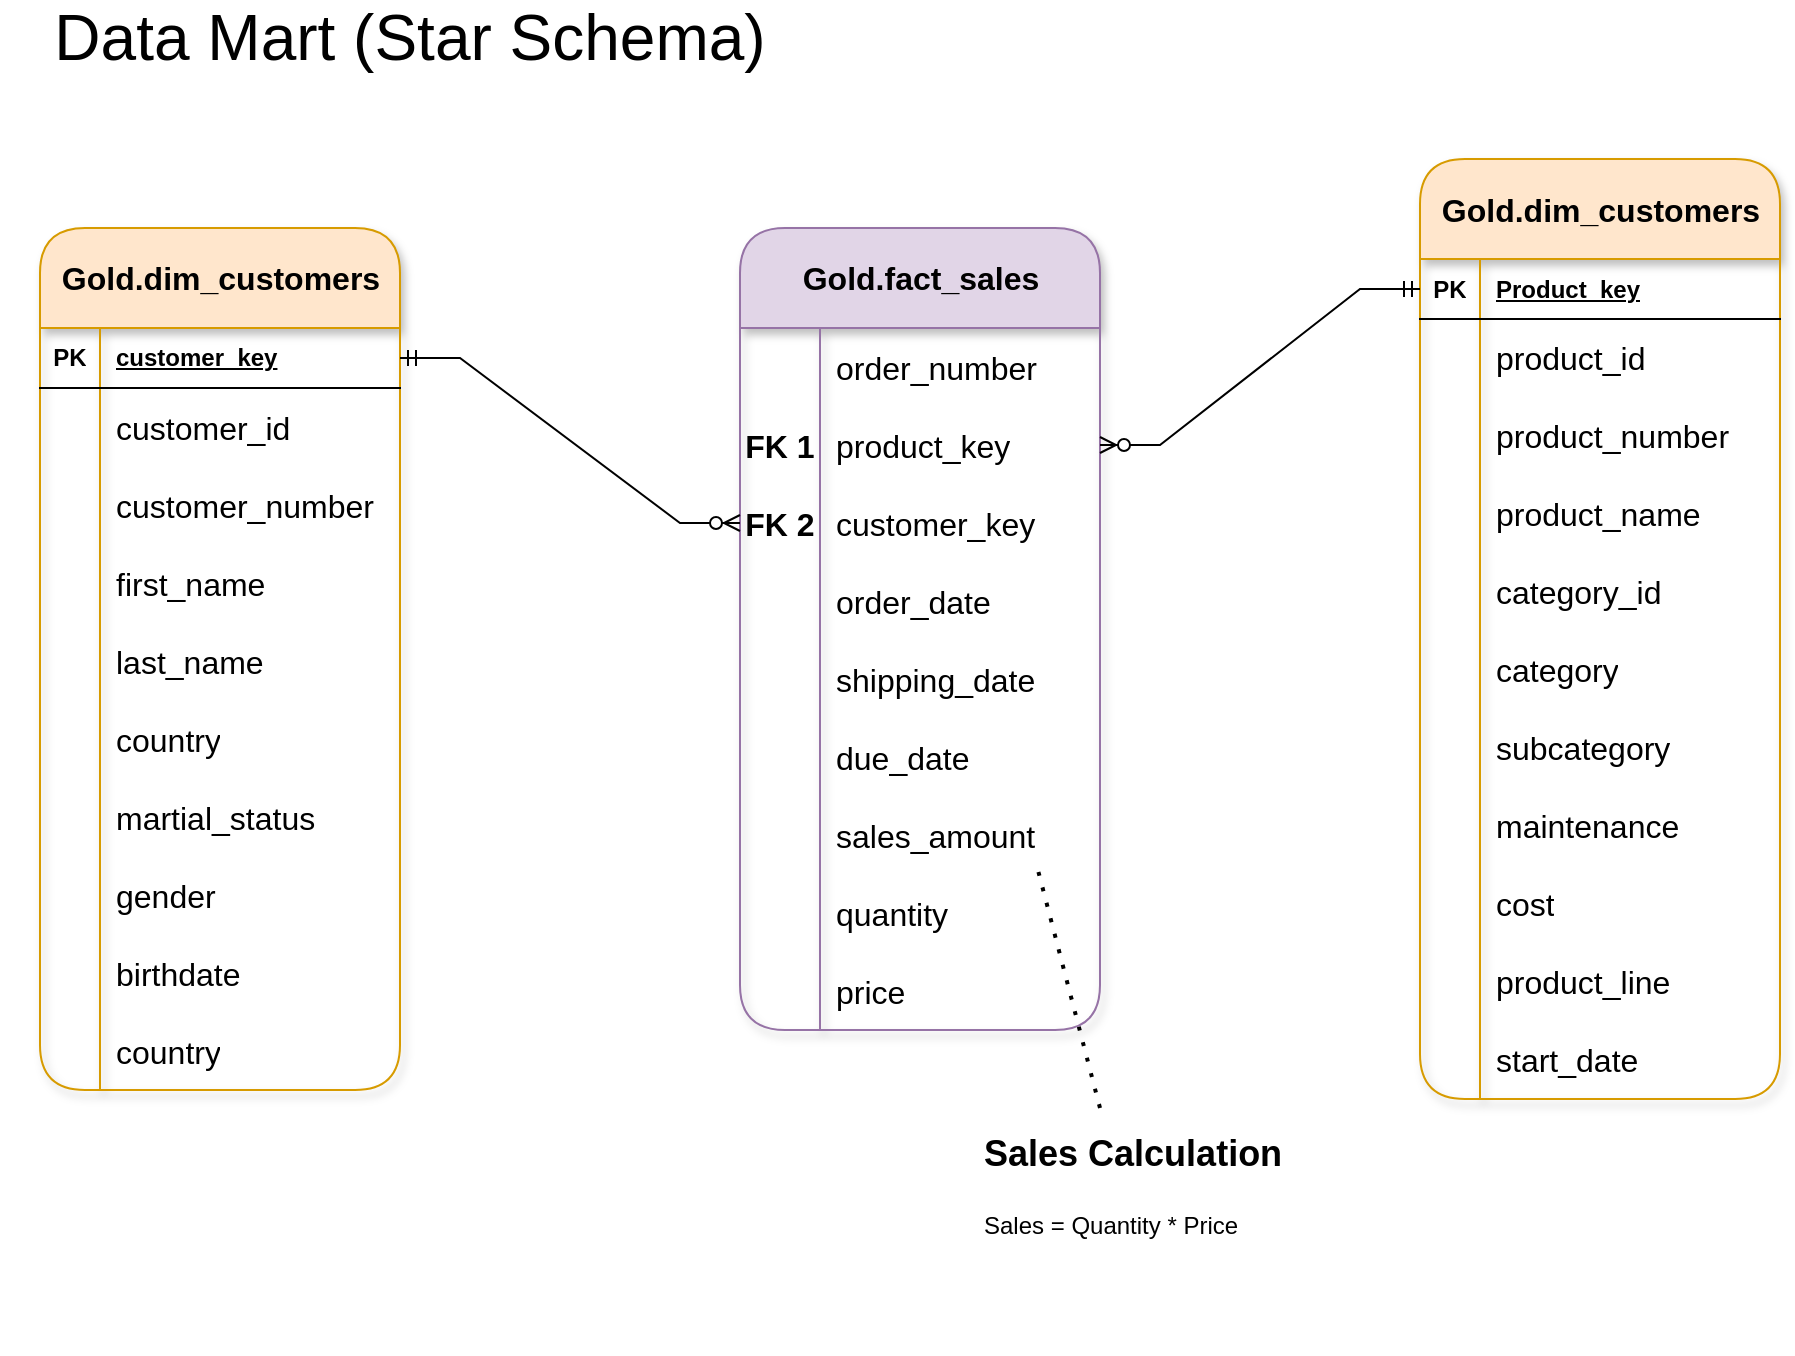 <mxfile version="28.1.2">
  <diagram name="Page-1" id="YXV4aEUCmPY6eNr5sE7U">
    <mxGraphModel dx="1028" dy="619" grid="1" gridSize="10" guides="1" tooltips="1" connect="1" arrows="1" fold="1" page="1" pageScale="1" pageWidth="850" pageHeight="1100" math="0" shadow="0">
      <root>
        <mxCell id="0" />
        <mxCell id="1" parent="0" />
        <mxCell id="ab5V4IkT9ql93j_BjIXM-1" value="Data Mart (Star Schema)" style="text;html=1;align=center;verticalAlign=middle;whiteSpace=wrap;rounded=0;fontSize=32;" vertex="1" parent="1">
          <mxGeometry x="10" y="10" width="410" height="30" as="geometry" />
        </mxCell>
        <mxCell id="ab5V4IkT9ql93j_BjIXM-2" value="Gold.dim_customers" style="shape=table;startSize=50;container=1;collapsible=1;childLayout=tableLayout;fixedRows=1;rowLines=0;fontStyle=1;align=center;resizeLast=1;html=1;rounded=1;shadow=1;fillColor=#ffe6cc;strokeColor=#d79b00;fontSize=16;" vertex="1" parent="1">
          <mxGeometry x="30" y="120" width="180" height="431" as="geometry" />
        </mxCell>
        <mxCell id="ab5V4IkT9ql93j_BjIXM-3" value="" style="shape=tableRow;horizontal=0;startSize=0;swimlaneHead=0;swimlaneBody=0;fillColor=none;collapsible=0;dropTarget=0;points=[[0,0.5],[1,0.5]];portConstraint=eastwest;top=0;left=0;right=0;bottom=1;" vertex="1" parent="ab5V4IkT9ql93j_BjIXM-2">
          <mxGeometry y="50" width="180" height="30" as="geometry" />
        </mxCell>
        <mxCell id="ab5V4IkT9ql93j_BjIXM-4" value="PK" style="shape=partialRectangle;connectable=0;fillColor=none;top=0;left=0;bottom=0;right=0;fontStyle=1;overflow=hidden;whiteSpace=wrap;html=1;" vertex="1" parent="ab5V4IkT9ql93j_BjIXM-3">
          <mxGeometry width="30" height="30" as="geometry">
            <mxRectangle width="30" height="30" as="alternateBounds" />
          </mxGeometry>
        </mxCell>
        <mxCell id="ab5V4IkT9ql93j_BjIXM-5" value="customer_key" style="shape=partialRectangle;connectable=0;fillColor=none;top=0;left=0;bottom=0;right=0;align=left;spacingLeft=6;fontStyle=5;overflow=hidden;whiteSpace=wrap;html=1;" vertex="1" parent="ab5V4IkT9ql93j_BjIXM-3">
          <mxGeometry x="30" width="150" height="30" as="geometry">
            <mxRectangle width="150" height="30" as="alternateBounds" />
          </mxGeometry>
        </mxCell>
        <mxCell id="ab5V4IkT9ql93j_BjIXM-6" value="" style="shape=tableRow;horizontal=0;startSize=0;swimlaneHead=0;swimlaneBody=0;fillColor=none;collapsible=0;dropTarget=0;points=[[0,0.5],[1,0.5]];portConstraint=eastwest;top=0;left=0;right=0;bottom=0;fontSize=16;" vertex="1" parent="ab5V4IkT9ql93j_BjIXM-2">
          <mxGeometry y="80" width="180" height="39" as="geometry" />
        </mxCell>
        <mxCell id="ab5V4IkT9ql93j_BjIXM-7" value="" style="shape=partialRectangle;connectable=0;fillColor=none;top=0;left=0;bottom=0;right=0;editable=1;overflow=hidden;whiteSpace=wrap;html=1;fontSize=16;" vertex="1" parent="ab5V4IkT9ql93j_BjIXM-6">
          <mxGeometry width="30" height="39" as="geometry">
            <mxRectangle width="30" height="39" as="alternateBounds" />
          </mxGeometry>
        </mxCell>
        <mxCell id="ab5V4IkT9ql93j_BjIXM-8" value="customer_id" style="shape=partialRectangle;connectable=0;fillColor=none;top=0;left=0;bottom=0;right=0;align=left;spacingLeft=6;overflow=hidden;whiteSpace=wrap;html=1;fontSize=16;" vertex="1" parent="ab5V4IkT9ql93j_BjIXM-6">
          <mxGeometry x="30" width="150" height="39" as="geometry">
            <mxRectangle width="150" height="39" as="alternateBounds" />
          </mxGeometry>
        </mxCell>
        <mxCell id="ab5V4IkT9ql93j_BjIXM-9" value="" style="shape=tableRow;horizontal=0;startSize=0;swimlaneHead=0;swimlaneBody=0;fillColor=none;collapsible=0;dropTarget=0;points=[[0,0.5],[1,0.5]];portConstraint=eastwest;top=0;left=0;right=0;bottom=0;fontSize=16;" vertex="1" parent="ab5V4IkT9ql93j_BjIXM-2">
          <mxGeometry y="119" width="180" height="39" as="geometry" />
        </mxCell>
        <mxCell id="ab5V4IkT9ql93j_BjIXM-10" value="" style="shape=partialRectangle;connectable=0;fillColor=none;top=0;left=0;bottom=0;right=0;editable=1;overflow=hidden;whiteSpace=wrap;html=1;fontSize=16;" vertex="1" parent="ab5V4IkT9ql93j_BjIXM-9">
          <mxGeometry width="30" height="39" as="geometry">
            <mxRectangle width="30" height="39" as="alternateBounds" />
          </mxGeometry>
        </mxCell>
        <mxCell id="ab5V4IkT9ql93j_BjIXM-11" value="customer_number" style="shape=partialRectangle;connectable=0;fillColor=none;top=0;left=0;bottom=0;right=0;align=left;spacingLeft=6;overflow=hidden;whiteSpace=wrap;html=1;fontSize=16;" vertex="1" parent="ab5V4IkT9ql93j_BjIXM-9">
          <mxGeometry x="30" width="150" height="39" as="geometry">
            <mxRectangle width="150" height="39" as="alternateBounds" />
          </mxGeometry>
        </mxCell>
        <mxCell id="ab5V4IkT9ql93j_BjIXM-12" value="" style="shape=tableRow;horizontal=0;startSize=0;swimlaneHead=0;swimlaneBody=0;fillColor=none;collapsible=0;dropTarget=0;points=[[0,0.5],[1,0.5]];portConstraint=eastwest;top=0;left=0;right=0;bottom=0;fontSize=16;" vertex="1" parent="ab5V4IkT9ql93j_BjIXM-2">
          <mxGeometry y="158" width="180" height="39" as="geometry" />
        </mxCell>
        <mxCell id="ab5V4IkT9ql93j_BjIXM-13" value="" style="shape=partialRectangle;connectable=0;fillColor=none;top=0;left=0;bottom=0;right=0;editable=1;overflow=hidden;whiteSpace=wrap;html=1;fontSize=16;" vertex="1" parent="ab5V4IkT9ql93j_BjIXM-12">
          <mxGeometry width="30" height="39" as="geometry">
            <mxRectangle width="30" height="39" as="alternateBounds" />
          </mxGeometry>
        </mxCell>
        <mxCell id="ab5V4IkT9ql93j_BjIXM-14" value="first_name" style="shape=partialRectangle;connectable=0;fillColor=none;top=0;left=0;bottom=0;right=0;align=left;spacingLeft=6;overflow=hidden;whiteSpace=wrap;html=1;fontSize=16;" vertex="1" parent="ab5V4IkT9ql93j_BjIXM-12">
          <mxGeometry x="30" width="150" height="39" as="geometry">
            <mxRectangle width="150" height="39" as="alternateBounds" />
          </mxGeometry>
        </mxCell>
        <mxCell id="ab5V4IkT9ql93j_BjIXM-67" value="" style="shape=tableRow;horizontal=0;startSize=0;swimlaneHead=0;swimlaneBody=0;fillColor=none;collapsible=0;dropTarget=0;points=[[0,0.5],[1,0.5]];portConstraint=eastwest;top=0;left=0;right=0;bottom=0;fontSize=16;" vertex="1" parent="ab5V4IkT9ql93j_BjIXM-2">
          <mxGeometry y="197" width="180" height="39" as="geometry" />
        </mxCell>
        <mxCell id="ab5V4IkT9ql93j_BjIXM-68" value="" style="shape=partialRectangle;connectable=0;fillColor=none;top=0;left=0;bottom=0;right=0;editable=1;overflow=hidden;whiteSpace=wrap;html=1;fontSize=16;" vertex="1" parent="ab5V4IkT9ql93j_BjIXM-67">
          <mxGeometry width="30" height="39" as="geometry">
            <mxRectangle width="30" height="39" as="alternateBounds" />
          </mxGeometry>
        </mxCell>
        <mxCell id="ab5V4IkT9ql93j_BjIXM-69" value="last_name" style="shape=partialRectangle;connectable=0;fillColor=none;top=0;left=0;bottom=0;right=0;align=left;spacingLeft=6;overflow=hidden;whiteSpace=wrap;html=1;fontSize=16;" vertex="1" parent="ab5V4IkT9ql93j_BjIXM-67">
          <mxGeometry x="30" width="150" height="39" as="geometry">
            <mxRectangle width="150" height="39" as="alternateBounds" />
          </mxGeometry>
        </mxCell>
        <mxCell id="ab5V4IkT9ql93j_BjIXM-70" value="" style="shape=tableRow;horizontal=0;startSize=0;swimlaneHead=0;swimlaneBody=0;fillColor=none;collapsible=0;dropTarget=0;points=[[0,0.5],[1,0.5]];portConstraint=eastwest;top=0;left=0;right=0;bottom=0;fontSize=16;" vertex="1" parent="ab5V4IkT9ql93j_BjIXM-2">
          <mxGeometry y="236" width="180" height="39" as="geometry" />
        </mxCell>
        <mxCell id="ab5V4IkT9ql93j_BjIXM-71" value="" style="shape=partialRectangle;connectable=0;fillColor=none;top=0;left=0;bottom=0;right=0;editable=1;overflow=hidden;whiteSpace=wrap;html=1;fontSize=16;" vertex="1" parent="ab5V4IkT9ql93j_BjIXM-70">
          <mxGeometry width="30" height="39" as="geometry">
            <mxRectangle width="30" height="39" as="alternateBounds" />
          </mxGeometry>
        </mxCell>
        <mxCell id="ab5V4IkT9ql93j_BjIXM-72" value="country" style="shape=partialRectangle;connectable=0;fillColor=none;top=0;left=0;bottom=0;right=0;align=left;spacingLeft=6;overflow=hidden;whiteSpace=wrap;html=1;fontSize=16;" vertex="1" parent="ab5V4IkT9ql93j_BjIXM-70">
          <mxGeometry x="30" width="150" height="39" as="geometry">
            <mxRectangle width="150" height="39" as="alternateBounds" />
          </mxGeometry>
        </mxCell>
        <mxCell id="ab5V4IkT9ql93j_BjIXM-73" value="" style="shape=tableRow;horizontal=0;startSize=0;swimlaneHead=0;swimlaneBody=0;fillColor=none;collapsible=0;dropTarget=0;points=[[0,0.5],[1,0.5]];portConstraint=eastwest;top=0;left=0;right=0;bottom=0;fontSize=16;" vertex="1" parent="ab5V4IkT9ql93j_BjIXM-2">
          <mxGeometry y="275" width="180" height="39" as="geometry" />
        </mxCell>
        <mxCell id="ab5V4IkT9ql93j_BjIXM-74" value="" style="shape=partialRectangle;connectable=0;fillColor=none;top=0;left=0;bottom=0;right=0;editable=1;overflow=hidden;whiteSpace=wrap;html=1;fontSize=16;" vertex="1" parent="ab5V4IkT9ql93j_BjIXM-73">
          <mxGeometry width="30" height="39" as="geometry">
            <mxRectangle width="30" height="39" as="alternateBounds" />
          </mxGeometry>
        </mxCell>
        <mxCell id="ab5V4IkT9ql93j_BjIXM-75" value="martial_status" style="shape=partialRectangle;connectable=0;fillColor=none;top=0;left=0;bottom=0;right=0;align=left;spacingLeft=6;overflow=hidden;whiteSpace=wrap;html=1;fontSize=16;" vertex="1" parent="ab5V4IkT9ql93j_BjIXM-73">
          <mxGeometry x="30" width="150" height="39" as="geometry">
            <mxRectangle width="150" height="39" as="alternateBounds" />
          </mxGeometry>
        </mxCell>
        <mxCell id="ab5V4IkT9ql93j_BjIXM-76" value="" style="shape=tableRow;horizontal=0;startSize=0;swimlaneHead=0;swimlaneBody=0;fillColor=none;collapsible=0;dropTarget=0;points=[[0,0.5],[1,0.5]];portConstraint=eastwest;top=0;left=0;right=0;bottom=0;fontSize=16;" vertex="1" parent="ab5V4IkT9ql93j_BjIXM-2">
          <mxGeometry y="314" width="180" height="39" as="geometry" />
        </mxCell>
        <mxCell id="ab5V4IkT9ql93j_BjIXM-77" value="" style="shape=partialRectangle;connectable=0;fillColor=none;top=0;left=0;bottom=0;right=0;editable=1;overflow=hidden;whiteSpace=wrap;html=1;fontSize=16;" vertex="1" parent="ab5V4IkT9ql93j_BjIXM-76">
          <mxGeometry width="30" height="39" as="geometry">
            <mxRectangle width="30" height="39" as="alternateBounds" />
          </mxGeometry>
        </mxCell>
        <mxCell id="ab5V4IkT9ql93j_BjIXM-78" value="gender" style="shape=partialRectangle;connectable=0;fillColor=none;top=0;left=0;bottom=0;right=0;align=left;spacingLeft=6;overflow=hidden;whiteSpace=wrap;html=1;fontSize=16;" vertex="1" parent="ab5V4IkT9ql93j_BjIXM-76">
          <mxGeometry x="30" width="150" height="39" as="geometry">
            <mxRectangle width="150" height="39" as="alternateBounds" />
          </mxGeometry>
        </mxCell>
        <mxCell id="ab5V4IkT9ql93j_BjIXM-79" value="" style="shape=tableRow;horizontal=0;startSize=0;swimlaneHead=0;swimlaneBody=0;fillColor=none;collapsible=0;dropTarget=0;points=[[0,0.5],[1,0.5]];portConstraint=eastwest;top=0;left=0;right=0;bottom=0;fontSize=16;" vertex="1" parent="ab5V4IkT9ql93j_BjIXM-2">
          <mxGeometry y="353" width="180" height="39" as="geometry" />
        </mxCell>
        <mxCell id="ab5V4IkT9ql93j_BjIXM-80" value="" style="shape=partialRectangle;connectable=0;fillColor=none;top=0;left=0;bottom=0;right=0;editable=1;overflow=hidden;whiteSpace=wrap;html=1;fontSize=16;" vertex="1" parent="ab5V4IkT9ql93j_BjIXM-79">
          <mxGeometry width="30" height="39" as="geometry">
            <mxRectangle width="30" height="39" as="alternateBounds" />
          </mxGeometry>
        </mxCell>
        <mxCell id="ab5V4IkT9ql93j_BjIXM-81" value="birthdate" style="shape=partialRectangle;connectable=0;fillColor=none;top=0;left=0;bottom=0;right=0;align=left;spacingLeft=6;overflow=hidden;whiteSpace=wrap;html=1;fontSize=16;" vertex="1" parent="ab5V4IkT9ql93j_BjIXM-79">
          <mxGeometry x="30" width="150" height="39" as="geometry">
            <mxRectangle width="150" height="39" as="alternateBounds" />
          </mxGeometry>
        </mxCell>
        <mxCell id="ab5V4IkT9ql93j_BjIXM-82" value="" style="shape=tableRow;horizontal=0;startSize=0;swimlaneHead=0;swimlaneBody=0;fillColor=none;collapsible=0;dropTarget=0;points=[[0,0.5],[1,0.5]];portConstraint=eastwest;top=0;left=0;right=0;bottom=0;fontSize=16;" vertex="1" parent="ab5V4IkT9ql93j_BjIXM-2">
          <mxGeometry y="392" width="180" height="39" as="geometry" />
        </mxCell>
        <mxCell id="ab5V4IkT9ql93j_BjIXM-83" value="" style="shape=partialRectangle;connectable=0;fillColor=none;top=0;left=0;bottom=0;right=0;editable=1;overflow=hidden;whiteSpace=wrap;html=1;fontSize=16;" vertex="1" parent="ab5V4IkT9ql93j_BjIXM-82">
          <mxGeometry width="30" height="39" as="geometry">
            <mxRectangle width="30" height="39" as="alternateBounds" />
          </mxGeometry>
        </mxCell>
        <mxCell id="ab5V4IkT9ql93j_BjIXM-84" value="country" style="shape=partialRectangle;connectable=0;fillColor=none;top=0;left=0;bottom=0;right=0;align=left;spacingLeft=6;overflow=hidden;whiteSpace=wrap;html=1;fontSize=16;" vertex="1" parent="ab5V4IkT9ql93j_BjIXM-82">
          <mxGeometry x="30" width="150" height="39" as="geometry">
            <mxRectangle width="150" height="39" as="alternateBounds" />
          </mxGeometry>
        </mxCell>
        <mxCell id="ab5V4IkT9ql93j_BjIXM-85" value="Gold.dim_customers" style="shape=table;startSize=50;container=1;collapsible=1;childLayout=tableLayout;fixedRows=1;rowLines=0;fontStyle=1;align=center;resizeLast=1;html=1;rounded=1;shadow=1;fillColor=#ffe6cc;strokeColor=#d79b00;fontSize=16;" vertex="1" parent="1">
          <mxGeometry x="720" y="85.5" width="180" height="470" as="geometry" />
        </mxCell>
        <mxCell id="ab5V4IkT9ql93j_BjIXM-86" value="" style="shape=tableRow;horizontal=0;startSize=0;swimlaneHead=0;swimlaneBody=0;fillColor=none;collapsible=0;dropTarget=0;points=[[0,0.5],[1,0.5]];portConstraint=eastwest;top=0;left=0;right=0;bottom=1;" vertex="1" parent="ab5V4IkT9ql93j_BjIXM-85">
          <mxGeometry y="50" width="180" height="30" as="geometry" />
        </mxCell>
        <mxCell id="ab5V4IkT9ql93j_BjIXM-87" value="PK" style="shape=partialRectangle;connectable=0;fillColor=none;top=0;left=0;bottom=0;right=0;fontStyle=1;overflow=hidden;whiteSpace=wrap;html=1;" vertex="1" parent="ab5V4IkT9ql93j_BjIXM-86">
          <mxGeometry width="30" height="30" as="geometry">
            <mxRectangle width="30" height="30" as="alternateBounds" />
          </mxGeometry>
        </mxCell>
        <mxCell id="ab5V4IkT9ql93j_BjIXM-88" value="Product_key" style="shape=partialRectangle;connectable=0;fillColor=none;top=0;left=0;bottom=0;right=0;align=left;spacingLeft=6;fontStyle=5;overflow=hidden;whiteSpace=wrap;html=1;" vertex="1" parent="ab5V4IkT9ql93j_BjIXM-86">
          <mxGeometry x="30" width="150" height="30" as="geometry">
            <mxRectangle width="150" height="30" as="alternateBounds" />
          </mxGeometry>
        </mxCell>
        <mxCell id="ab5V4IkT9ql93j_BjIXM-89" value="" style="shape=tableRow;horizontal=0;startSize=0;swimlaneHead=0;swimlaneBody=0;fillColor=none;collapsible=0;dropTarget=0;points=[[0,0.5],[1,0.5]];portConstraint=eastwest;top=0;left=0;right=0;bottom=0;fontSize=16;" vertex="1" parent="ab5V4IkT9ql93j_BjIXM-85">
          <mxGeometry y="80" width="180" height="39" as="geometry" />
        </mxCell>
        <mxCell id="ab5V4IkT9ql93j_BjIXM-90" value="" style="shape=partialRectangle;connectable=0;fillColor=none;top=0;left=0;bottom=0;right=0;editable=1;overflow=hidden;whiteSpace=wrap;html=1;fontSize=16;" vertex="1" parent="ab5V4IkT9ql93j_BjIXM-89">
          <mxGeometry width="30" height="39" as="geometry">
            <mxRectangle width="30" height="39" as="alternateBounds" />
          </mxGeometry>
        </mxCell>
        <mxCell id="ab5V4IkT9ql93j_BjIXM-91" value="product_id" style="shape=partialRectangle;connectable=0;fillColor=none;top=0;left=0;bottom=0;right=0;align=left;spacingLeft=6;overflow=hidden;whiteSpace=wrap;html=1;fontSize=16;" vertex="1" parent="ab5V4IkT9ql93j_BjIXM-89">
          <mxGeometry x="30" width="150" height="39" as="geometry">
            <mxRectangle width="150" height="39" as="alternateBounds" />
          </mxGeometry>
        </mxCell>
        <mxCell id="ab5V4IkT9ql93j_BjIXM-92" value="" style="shape=tableRow;horizontal=0;startSize=0;swimlaneHead=0;swimlaneBody=0;fillColor=none;collapsible=0;dropTarget=0;points=[[0,0.5],[1,0.5]];portConstraint=eastwest;top=0;left=0;right=0;bottom=0;fontSize=16;" vertex="1" parent="ab5V4IkT9ql93j_BjIXM-85">
          <mxGeometry y="119" width="180" height="39" as="geometry" />
        </mxCell>
        <mxCell id="ab5V4IkT9ql93j_BjIXM-93" value="" style="shape=partialRectangle;connectable=0;fillColor=none;top=0;left=0;bottom=0;right=0;editable=1;overflow=hidden;whiteSpace=wrap;html=1;fontSize=16;" vertex="1" parent="ab5V4IkT9ql93j_BjIXM-92">
          <mxGeometry width="30" height="39" as="geometry">
            <mxRectangle width="30" height="39" as="alternateBounds" />
          </mxGeometry>
        </mxCell>
        <mxCell id="ab5V4IkT9ql93j_BjIXM-94" value="product_number" style="shape=partialRectangle;connectable=0;fillColor=none;top=0;left=0;bottom=0;right=0;align=left;spacingLeft=6;overflow=hidden;whiteSpace=wrap;html=1;fontSize=16;" vertex="1" parent="ab5V4IkT9ql93j_BjIXM-92">
          <mxGeometry x="30" width="150" height="39" as="geometry">
            <mxRectangle width="150" height="39" as="alternateBounds" />
          </mxGeometry>
        </mxCell>
        <mxCell id="ab5V4IkT9ql93j_BjIXM-95" value="" style="shape=tableRow;horizontal=0;startSize=0;swimlaneHead=0;swimlaneBody=0;fillColor=none;collapsible=0;dropTarget=0;points=[[0,0.5],[1,0.5]];portConstraint=eastwest;top=0;left=0;right=0;bottom=0;fontSize=16;" vertex="1" parent="ab5V4IkT9ql93j_BjIXM-85">
          <mxGeometry y="158" width="180" height="39" as="geometry" />
        </mxCell>
        <mxCell id="ab5V4IkT9ql93j_BjIXM-96" value="" style="shape=partialRectangle;connectable=0;fillColor=none;top=0;left=0;bottom=0;right=0;editable=1;overflow=hidden;whiteSpace=wrap;html=1;fontSize=16;" vertex="1" parent="ab5V4IkT9ql93j_BjIXM-95">
          <mxGeometry width="30" height="39" as="geometry">
            <mxRectangle width="30" height="39" as="alternateBounds" />
          </mxGeometry>
        </mxCell>
        <mxCell id="ab5V4IkT9ql93j_BjIXM-97" value="product_name" style="shape=partialRectangle;connectable=0;fillColor=none;top=0;left=0;bottom=0;right=0;align=left;spacingLeft=6;overflow=hidden;whiteSpace=wrap;html=1;fontSize=16;" vertex="1" parent="ab5V4IkT9ql93j_BjIXM-95">
          <mxGeometry x="30" width="150" height="39" as="geometry">
            <mxRectangle width="150" height="39" as="alternateBounds" />
          </mxGeometry>
        </mxCell>
        <mxCell id="ab5V4IkT9ql93j_BjIXM-98" value="" style="shape=tableRow;horizontal=0;startSize=0;swimlaneHead=0;swimlaneBody=0;fillColor=none;collapsible=0;dropTarget=0;points=[[0,0.5],[1,0.5]];portConstraint=eastwest;top=0;left=0;right=0;bottom=0;fontSize=16;" vertex="1" parent="ab5V4IkT9ql93j_BjIXM-85">
          <mxGeometry y="197" width="180" height="39" as="geometry" />
        </mxCell>
        <mxCell id="ab5V4IkT9ql93j_BjIXM-99" value="" style="shape=partialRectangle;connectable=0;fillColor=none;top=0;left=0;bottom=0;right=0;editable=1;overflow=hidden;whiteSpace=wrap;html=1;fontSize=16;" vertex="1" parent="ab5V4IkT9ql93j_BjIXM-98">
          <mxGeometry width="30" height="39" as="geometry">
            <mxRectangle width="30" height="39" as="alternateBounds" />
          </mxGeometry>
        </mxCell>
        <mxCell id="ab5V4IkT9ql93j_BjIXM-100" value="category_id" style="shape=partialRectangle;connectable=0;fillColor=none;top=0;left=0;bottom=0;right=0;align=left;spacingLeft=6;overflow=hidden;whiteSpace=wrap;html=1;fontSize=16;" vertex="1" parent="ab5V4IkT9ql93j_BjIXM-98">
          <mxGeometry x="30" width="150" height="39" as="geometry">
            <mxRectangle width="150" height="39" as="alternateBounds" />
          </mxGeometry>
        </mxCell>
        <mxCell id="ab5V4IkT9ql93j_BjIXM-101" value="" style="shape=tableRow;horizontal=0;startSize=0;swimlaneHead=0;swimlaneBody=0;fillColor=none;collapsible=0;dropTarget=0;points=[[0,0.5],[1,0.5]];portConstraint=eastwest;top=0;left=0;right=0;bottom=0;fontSize=16;" vertex="1" parent="ab5V4IkT9ql93j_BjIXM-85">
          <mxGeometry y="236" width="180" height="39" as="geometry" />
        </mxCell>
        <mxCell id="ab5V4IkT9ql93j_BjIXM-102" value="" style="shape=partialRectangle;connectable=0;fillColor=none;top=0;left=0;bottom=0;right=0;editable=1;overflow=hidden;whiteSpace=wrap;html=1;fontSize=16;" vertex="1" parent="ab5V4IkT9ql93j_BjIXM-101">
          <mxGeometry width="30" height="39" as="geometry">
            <mxRectangle width="30" height="39" as="alternateBounds" />
          </mxGeometry>
        </mxCell>
        <mxCell id="ab5V4IkT9ql93j_BjIXM-103" value="category" style="shape=partialRectangle;connectable=0;fillColor=none;top=0;left=0;bottom=0;right=0;align=left;spacingLeft=6;overflow=hidden;whiteSpace=wrap;html=1;fontSize=16;" vertex="1" parent="ab5V4IkT9ql93j_BjIXM-101">
          <mxGeometry x="30" width="150" height="39" as="geometry">
            <mxRectangle width="150" height="39" as="alternateBounds" />
          </mxGeometry>
        </mxCell>
        <mxCell id="ab5V4IkT9ql93j_BjIXM-104" value="" style="shape=tableRow;horizontal=0;startSize=0;swimlaneHead=0;swimlaneBody=0;fillColor=none;collapsible=0;dropTarget=0;points=[[0,0.5],[1,0.5]];portConstraint=eastwest;top=0;left=0;right=0;bottom=0;fontSize=16;" vertex="1" parent="ab5V4IkT9ql93j_BjIXM-85">
          <mxGeometry y="275" width="180" height="39" as="geometry" />
        </mxCell>
        <mxCell id="ab5V4IkT9ql93j_BjIXM-105" value="" style="shape=partialRectangle;connectable=0;fillColor=none;top=0;left=0;bottom=0;right=0;editable=1;overflow=hidden;whiteSpace=wrap;html=1;fontSize=16;" vertex="1" parent="ab5V4IkT9ql93j_BjIXM-104">
          <mxGeometry width="30" height="39" as="geometry">
            <mxRectangle width="30" height="39" as="alternateBounds" />
          </mxGeometry>
        </mxCell>
        <mxCell id="ab5V4IkT9ql93j_BjIXM-106" value="subcategory" style="shape=partialRectangle;connectable=0;fillColor=none;top=0;left=0;bottom=0;right=0;align=left;spacingLeft=6;overflow=hidden;whiteSpace=wrap;html=1;fontSize=16;" vertex="1" parent="ab5V4IkT9ql93j_BjIXM-104">
          <mxGeometry x="30" width="150" height="39" as="geometry">
            <mxRectangle width="150" height="39" as="alternateBounds" />
          </mxGeometry>
        </mxCell>
        <mxCell id="ab5V4IkT9ql93j_BjIXM-107" value="" style="shape=tableRow;horizontal=0;startSize=0;swimlaneHead=0;swimlaneBody=0;fillColor=none;collapsible=0;dropTarget=0;points=[[0,0.5],[1,0.5]];portConstraint=eastwest;top=0;left=0;right=0;bottom=0;fontSize=16;" vertex="1" parent="ab5V4IkT9ql93j_BjIXM-85">
          <mxGeometry y="314" width="180" height="39" as="geometry" />
        </mxCell>
        <mxCell id="ab5V4IkT9ql93j_BjIXM-108" value="" style="shape=partialRectangle;connectable=0;fillColor=none;top=0;left=0;bottom=0;right=0;editable=1;overflow=hidden;whiteSpace=wrap;html=1;fontSize=16;" vertex="1" parent="ab5V4IkT9ql93j_BjIXM-107">
          <mxGeometry width="30" height="39" as="geometry">
            <mxRectangle width="30" height="39" as="alternateBounds" />
          </mxGeometry>
        </mxCell>
        <mxCell id="ab5V4IkT9ql93j_BjIXM-109" value="maintenance" style="shape=partialRectangle;connectable=0;fillColor=none;top=0;left=0;bottom=0;right=0;align=left;spacingLeft=6;overflow=hidden;whiteSpace=wrap;html=1;fontSize=16;" vertex="1" parent="ab5V4IkT9ql93j_BjIXM-107">
          <mxGeometry x="30" width="150" height="39" as="geometry">
            <mxRectangle width="150" height="39" as="alternateBounds" />
          </mxGeometry>
        </mxCell>
        <mxCell id="ab5V4IkT9ql93j_BjIXM-110" value="" style="shape=tableRow;horizontal=0;startSize=0;swimlaneHead=0;swimlaneBody=0;fillColor=none;collapsible=0;dropTarget=0;points=[[0,0.5],[1,0.5]];portConstraint=eastwest;top=0;left=0;right=0;bottom=0;fontSize=16;" vertex="1" parent="ab5V4IkT9ql93j_BjIXM-85">
          <mxGeometry y="353" width="180" height="39" as="geometry" />
        </mxCell>
        <mxCell id="ab5V4IkT9ql93j_BjIXM-111" value="" style="shape=partialRectangle;connectable=0;fillColor=none;top=0;left=0;bottom=0;right=0;editable=1;overflow=hidden;whiteSpace=wrap;html=1;fontSize=16;" vertex="1" parent="ab5V4IkT9ql93j_BjIXM-110">
          <mxGeometry width="30" height="39" as="geometry">
            <mxRectangle width="30" height="39" as="alternateBounds" />
          </mxGeometry>
        </mxCell>
        <mxCell id="ab5V4IkT9ql93j_BjIXM-112" value="cost" style="shape=partialRectangle;connectable=0;fillColor=none;top=0;left=0;bottom=0;right=0;align=left;spacingLeft=6;overflow=hidden;whiteSpace=wrap;html=1;fontSize=16;" vertex="1" parent="ab5V4IkT9ql93j_BjIXM-110">
          <mxGeometry x="30" width="150" height="39" as="geometry">
            <mxRectangle width="150" height="39" as="alternateBounds" />
          </mxGeometry>
        </mxCell>
        <mxCell id="ab5V4IkT9ql93j_BjIXM-113" value="" style="shape=tableRow;horizontal=0;startSize=0;swimlaneHead=0;swimlaneBody=0;fillColor=none;collapsible=0;dropTarget=0;points=[[0,0.5],[1,0.5]];portConstraint=eastwest;top=0;left=0;right=0;bottom=0;fontSize=16;" vertex="1" parent="ab5V4IkT9ql93j_BjIXM-85">
          <mxGeometry y="392" width="180" height="39" as="geometry" />
        </mxCell>
        <mxCell id="ab5V4IkT9ql93j_BjIXM-114" value="" style="shape=partialRectangle;connectable=0;fillColor=none;top=0;left=0;bottom=0;right=0;editable=1;overflow=hidden;whiteSpace=wrap;html=1;fontSize=16;" vertex="1" parent="ab5V4IkT9ql93j_BjIXM-113">
          <mxGeometry width="30" height="39" as="geometry">
            <mxRectangle width="30" height="39" as="alternateBounds" />
          </mxGeometry>
        </mxCell>
        <mxCell id="ab5V4IkT9ql93j_BjIXM-115" value="product_line" style="shape=partialRectangle;connectable=0;fillColor=none;top=0;left=0;bottom=0;right=0;align=left;spacingLeft=6;overflow=hidden;whiteSpace=wrap;html=1;fontSize=16;" vertex="1" parent="ab5V4IkT9ql93j_BjIXM-113">
          <mxGeometry x="30" width="150" height="39" as="geometry">
            <mxRectangle width="150" height="39" as="alternateBounds" />
          </mxGeometry>
        </mxCell>
        <mxCell id="ab5V4IkT9ql93j_BjIXM-147" value="" style="shape=tableRow;horizontal=0;startSize=0;swimlaneHead=0;swimlaneBody=0;fillColor=none;collapsible=0;dropTarget=0;points=[[0,0.5],[1,0.5]];portConstraint=eastwest;top=0;left=0;right=0;bottom=0;fontSize=16;" vertex="1" parent="ab5V4IkT9ql93j_BjIXM-85">
          <mxGeometry y="431" width="180" height="39" as="geometry" />
        </mxCell>
        <mxCell id="ab5V4IkT9ql93j_BjIXM-148" value="" style="shape=partialRectangle;connectable=0;fillColor=none;top=0;left=0;bottom=0;right=0;editable=1;overflow=hidden;whiteSpace=wrap;html=1;fontSize=16;" vertex="1" parent="ab5V4IkT9ql93j_BjIXM-147">
          <mxGeometry width="30" height="39" as="geometry">
            <mxRectangle width="30" height="39" as="alternateBounds" />
          </mxGeometry>
        </mxCell>
        <mxCell id="ab5V4IkT9ql93j_BjIXM-149" value="start_date" style="shape=partialRectangle;connectable=0;fillColor=none;top=0;left=0;bottom=0;right=0;align=left;spacingLeft=6;overflow=hidden;whiteSpace=wrap;html=1;fontSize=16;" vertex="1" parent="ab5V4IkT9ql93j_BjIXM-147">
          <mxGeometry x="30" width="150" height="39" as="geometry">
            <mxRectangle width="150" height="39" as="alternateBounds" />
          </mxGeometry>
        </mxCell>
        <mxCell id="ab5V4IkT9ql93j_BjIXM-162" value="Gold.fact_sales" style="shape=table;startSize=50;container=1;collapsible=1;childLayout=tableLayout;fixedRows=1;rowLines=0;fontStyle=1;align=center;resizeLast=1;html=1;rounded=1;shadow=1;fillColor=#e1d5e7;strokeColor=#9673a6;fontSize=16;" vertex="1" parent="1">
          <mxGeometry x="380" y="120" width="180" height="401" as="geometry" />
        </mxCell>
        <mxCell id="ab5V4IkT9ql93j_BjIXM-166" value="" style="shape=tableRow;horizontal=0;startSize=0;swimlaneHead=0;swimlaneBody=0;fillColor=none;collapsible=0;dropTarget=0;points=[[0,0.5],[1,0.5]];portConstraint=eastwest;top=0;left=0;right=0;bottom=0;fontSize=16;" vertex="1" parent="ab5V4IkT9ql93j_BjIXM-162">
          <mxGeometry y="50" width="180" height="39" as="geometry" />
        </mxCell>
        <mxCell id="ab5V4IkT9ql93j_BjIXM-167" value="" style="shape=partialRectangle;connectable=0;fillColor=none;top=0;left=0;bottom=0;right=0;editable=1;overflow=hidden;whiteSpace=wrap;html=1;fontSize=16;" vertex="1" parent="ab5V4IkT9ql93j_BjIXM-166">
          <mxGeometry width="40" height="39" as="geometry">
            <mxRectangle width="40" height="39" as="alternateBounds" />
          </mxGeometry>
        </mxCell>
        <mxCell id="ab5V4IkT9ql93j_BjIXM-168" value="order_number" style="shape=partialRectangle;connectable=0;fillColor=none;top=0;left=0;bottom=0;right=0;align=left;spacingLeft=6;overflow=hidden;whiteSpace=wrap;html=1;fontSize=16;" vertex="1" parent="ab5V4IkT9ql93j_BjIXM-166">
          <mxGeometry x="40" width="140" height="39" as="geometry">
            <mxRectangle width="140" height="39" as="alternateBounds" />
          </mxGeometry>
        </mxCell>
        <mxCell id="ab5V4IkT9ql93j_BjIXM-169" value="" style="shape=tableRow;horizontal=0;startSize=0;swimlaneHead=0;swimlaneBody=0;fillColor=none;collapsible=0;dropTarget=0;points=[[0,0.5],[1,0.5]];portConstraint=eastwest;top=0;left=0;right=0;bottom=0;fontSize=16;" vertex="1" parent="ab5V4IkT9ql93j_BjIXM-162">
          <mxGeometry y="89" width="180" height="39" as="geometry" />
        </mxCell>
        <mxCell id="ab5V4IkT9ql93j_BjIXM-170" value="&lt;b&gt;FK 1&lt;/b&gt;" style="shape=partialRectangle;connectable=0;fillColor=none;top=0;left=0;bottom=0;right=0;editable=1;overflow=hidden;whiteSpace=wrap;html=1;fontSize=16;" vertex="1" parent="ab5V4IkT9ql93j_BjIXM-169">
          <mxGeometry width="40" height="39" as="geometry">
            <mxRectangle width="40" height="39" as="alternateBounds" />
          </mxGeometry>
        </mxCell>
        <mxCell id="ab5V4IkT9ql93j_BjIXM-171" value="product_key" style="shape=partialRectangle;connectable=0;fillColor=none;top=0;left=0;bottom=0;right=0;align=left;spacingLeft=6;overflow=hidden;whiteSpace=wrap;html=1;fontSize=16;" vertex="1" parent="ab5V4IkT9ql93j_BjIXM-169">
          <mxGeometry x="40" width="140" height="39" as="geometry">
            <mxRectangle width="140" height="39" as="alternateBounds" />
          </mxGeometry>
        </mxCell>
        <mxCell id="ab5V4IkT9ql93j_BjIXM-172" value="" style="shape=tableRow;horizontal=0;startSize=0;swimlaneHead=0;swimlaneBody=0;fillColor=none;collapsible=0;dropTarget=0;points=[[0,0.5],[1,0.5]];portConstraint=eastwest;top=0;left=0;right=0;bottom=0;fontSize=16;" vertex="1" parent="ab5V4IkT9ql93j_BjIXM-162">
          <mxGeometry y="128" width="180" height="39" as="geometry" />
        </mxCell>
        <mxCell id="ab5V4IkT9ql93j_BjIXM-173" value="&lt;b&gt;FK 2&lt;/b&gt;" style="shape=partialRectangle;connectable=0;fillColor=none;top=0;left=0;bottom=0;right=0;editable=1;overflow=hidden;whiteSpace=wrap;html=1;fontSize=16;" vertex="1" parent="ab5V4IkT9ql93j_BjIXM-172">
          <mxGeometry width="40" height="39" as="geometry">
            <mxRectangle width="40" height="39" as="alternateBounds" />
          </mxGeometry>
        </mxCell>
        <mxCell id="ab5V4IkT9ql93j_BjIXM-174" value="customer_key" style="shape=partialRectangle;connectable=0;fillColor=none;top=0;left=0;bottom=0;right=0;align=left;spacingLeft=6;overflow=hidden;whiteSpace=wrap;html=1;fontSize=16;" vertex="1" parent="ab5V4IkT9ql93j_BjIXM-172">
          <mxGeometry x="40" width="140" height="39" as="geometry">
            <mxRectangle width="140" height="39" as="alternateBounds" />
          </mxGeometry>
        </mxCell>
        <mxCell id="ab5V4IkT9ql93j_BjIXM-175" value="" style="shape=tableRow;horizontal=0;startSize=0;swimlaneHead=0;swimlaneBody=0;fillColor=none;collapsible=0;dropTarget=0;points=[[0,0.5],[1,0.5]];portConstraint=eastwest;top=0;left=0;right=0;bottom=0;fontSize=16;" vertex="1" parent="ab5V4IkT9ql93j_BjIXM-162">
          <mxGeometry y="167" width="180" height="39" as="geometry" />
        </mxCell>
        <mxCell id="ab5V4IkT9ql93j_BjIXM-176" value="" style="shape=partialRectangle;connectable=0;fillColor=none;top=0;left=0;bottom=0;right=0;editable=1;overflow=hidden;whiteSpace=wrap;html=1;fontSize=16;" vertex="1" parent="ab5V4IkT9ql93j_BjIXM-175">
          <mxGeometry width="40" height="39" as="geometry">
            <mxRectangle width="40" height="39" as="alternateBounds" />
          </mxGeometry>
        </mxCell>
        <mxCell id="ab5V4IkT9ql93j_BjIXM-177" value="order_date" style="shape=partialRectangle;connectable=0;fillColor=none;top=0;left=0;bottom=0;right=0;align=left;spacingLeft=6;overflow=hidden;whiteSpace=wrap;html=1;fontSize=16;" vertex="1" parent="ab5V4IkT9ql93j_BjIXM-175">
          <mxGeometry x="40" width="140" height="39" as="geometry">
            <mxRectangle width="140" height="39" as="alternateBounds" />
          </mxGeometry>
        </mxCell>
        <mxCell id="ab5V4IkT9ql93j_BjIXM-178" value="" style="shape=tableRow;horizontal=0;startSize=0;swimlaneHead=0;swimlaneBody=0;fillColor=none;collapsible=0;dropTarget=0;points=[[0,0.5],[1,0.5]];portConstraint=eastwest;top=0;left=0;right=0;bottom=0;fontSize=16;" vertex="1" parent="ab5V4IkT9ql93j_BjIXM-162">
          <mxGeometry y="206" width="180" height="39" as="geometry" />
        </mxCell>
        <mxCell id="ab5V4IkT9ql93j_BjIXM-179" value="" style="shape=partialRectangle;connectable=0;fillColor=none;top=0;left=0;bottom=0;right=0;editable=1;overflow=hidden;whiteSpace=wrap;html=1;fontSize=16;" vertex="1" parent="ab5V4IkT9ql93j_BjIXM-178">
          <mxGeometry width="40" height="39" as="geometry">
            <mxRectangle width="40" height="39" as="alternateBounds" />
          </mxGeometry>
        </mxCell>
        <mxCell id="ab5V4IkT9ql93j_BjIXM-180" value="shipping_date" style="shape=partialRectangle;connectable=0;fillColor=none;top=0;left=0;bottom=0;right=0;align=left;spacingLeft=6;overflow=hidden;whiteSpace=wrap;html=1;fontSize=16;" vertex="1" parent="ab5V4IkT9ql93j_BjIXM-178">
          <mxGeometry x="40" width="140" height="39" as="geometry">
            <mxRectangle width="140" height="39" as="alternateBounds" />
          </mxGeometry>
        </mxCell>
        <mxCell id="ab5V4IkT9ql93j_BjIXM-181" value="" style="shape=tableRow;horizontal=0;startSize=0;swimlaneHead=0;swimlaneBody=0;fillColor=none;collapsible=0;dropTarget=0;points=[[0,0.5],[1,0.5]];portConstraint=eastwest;top=0;left=0;right=0;bottom=0;fontSize=16;" vertex="1" parent="ab5V4IkT9ql93j_BjIXM-162">
          <mxGeometry y="245" width="180" height="39" as="geometry" />
        </mxCell>
        <mxCell id="ab5V4IkT9ql93j_BjIXM-182" value="" style="shape=partialRectangle;connectable=0;fillColor=none;top=0;left=0;bottom=0;right=0;editable=1;overflow=hidden;whiteSpace=wrap;html=1;fontSize=16;" vertex="1" parent="ab5V4IkT9ql93j_BjIXM-181">
          <mxGeometry width="40" height="39" as="geometry">
            <mxRectangle width="40" height="39" as="alternateBounds" />
          </mxGeometry>
        </mxCell>
        <mxCell id="ab5V4IkT9ql93j_BjIXM-183" value="due_date" style="shape=partialRectangle;connectable=0;fillColor=none;top=0;left=0;bottom=0;right=0;align=left;spacingLeft=6;overflow=hidden;whiteSpace=wrap;html=1;fontSize=16;" vertex="1" parent="ab5V4IkT9ql93j_BjIXM-181">
          <mxGeometry x="40" width="140" height="39" as="geometry">
            <mxRectangle width="140" height="39" as="alternateBounds" />
          </mxGeometry>
        </mxCell>
        <mxCell id="ab5V4IkT9ql93j_BjIXM-184" value="" style="shape=tableRow;horizontal=0;startSize=0;swimlaneHead=0;swimlaneBody=0;fillColor=none;collapsible=0;dropTarget=0;points=[[0,0.5],[1,0.5]];portConstraint=eastwest;top=0;left=0;right=0;bottom=0;fontSize=16;" vertex="1" parent="ab5V4IkT9ql93j_BjIXM-162">
          <mxGeometry y="284" width="180" height="39" as="geometry" />
        </mxCell>
        <mxCell id="ab5V4IkT9ql93j_BjIXM-185" value="" style="shape=partialRectangle;connectable=0;fillColor=none;top=0;left=0;bottom=0;right=0;editable=1;overflow=hidden;whiteSpace=wrap;html=1;fontSize=16;" vertex="1" parent="ab5V4IkT9ql93j_BjIXM-184">
          <mxGeometry width="40" height="39" as="geometry">
            <mxRectangle width="40" height="39" as="alternateBounds" />
          </mxGeometry>
        </mxCell>
        <mxCell id="ab5V4IkT9ql93j_BjIXM-186" value="sales_amount" style="shape=partialRectangle;connectable=0;fillColor=none;top=0;left=0;bottom=0;right=0;align=left;spacingLeft=6;overflow=hidden;whiteSpace=wrap;html=1;fontSize=16;" vertex="1" parent="ab5V4IkT9ql93j_BjIXM-184">
          <mxGeometry x="40" width="140" height="39" as="geometry">
            <mxRectangle width="140" height="39" as="alternateBounds" />
          </mxGeometry>
        </mxCell>
        <mxCell id="ab5V4IkT9ql93j_BjIXM-187" value="" style="shape=tableRow;horizontal=0;startSize=0;swimlaneHead=0;swimlaneBody=0;fillColor=none;collapsible=0;dropTarget=0;points=[[0,0.5],[1,0.5]];portConstraint=eastwest;top=0;left=0;right=0;bottom=0;fontSize=16;" vertex="1" parent="ab5V4IkT9ql93j_BjIXM-162">
          <mxGeometry y="323" width="180" height="39" as="geometry" />
        </mxCell>
        <mxCell id="ab5V4IkT9ql93j_BjIXM-188" value="" style="shape=partialRectangle;connectable=0;fillColor=none;top=0;left=0;bottom=0;right=0;editable=1;overflow=hidden;whiteSpace=wrap;html=1;fontSize=16;" vertex="1" parent="ab5V4IkT9ql93j_BjIXM-187">
          <mxGeometry width="40" height="39" as="geometry">
            <mxRectangle width="40" height="39" as="alternateBounds" />
          </mxGeometry>
        </mxCell>
        <mxCell id="ab5V4IkT9ql93j_BjIXM-189" value="quantity" style="shape=partialRectangle;connectable=0;fillColor=none;top=0;left=0;bottom=0;right=0;align=left;spacingLeft=6;overflow=hidden;whiteSpace=wrap;html=1;fontSize=16;" vertex="1" parent="ab5V4IkT9ql93j_BjIXM-187">
          <mxGeometry x="40" width="140" height="39" as="geometry">
            <mxRectangle width="140" height="39" as="alternateBounds" />
          </mxGeometry>
        </mxCell>
        <mxCell id="ab5V4IkT9ql93j_BjIXM-190" value="" style="shape=tableRow;horizontal=0;startSize=0;swimlaneHead=0;swimlaneBody=0;fillColor=none;collapsible=0;dropTarget=0;points=[[0,0.5],[1,0.5]];portConstraint=eastwest;top=0;left=0;right=0;bottom=0;fontSize=16;" vertex="1" parent="ab5V4IkT9ql93j_BjIXM-162">
          <mxGeometry y="362" width="180" height="39" as="geometry" />
        </mxCell>
        <mxCell id="ab5V4IkT9ql93j_BjIXM-191" value="" style="shape=partialRectangle;connectable=0;fillColor=none;top=0;left=0;bottom=0;right=0;editable=1;overflow=hidden;whiteSpace=wrap;html=1;fontSize=16;" vertex="1" parent="ab5V4IkT9ql93j_BjIXM-190">
          <mxGeometry width="40" height="39" as="geometry">
            <mxRectangle width="40" height="39" as="alternateBounds" />
          </mxGeometry>
        </mxCell>
        <mxCell id="ab5V4IkT9ql93j_BjIXM-192" value="price" style="shape=partialRectangle;connectable=0;fillColor=none;top=0;left=0;bottom=0;right=0;align=left;spacingLeft=6;overflow=hidden;whiteSpace=wrap;html=1;fontSize=16;" vertex="1" parent="ab5V4IkT9ql93j_BjIXM-190">
          <mxGeometry x="40" width="140" height="39" as="geometry">
            <mxRectangle width="140" height="39" as="alternateBounds" />
          </mxGeometry>
        </mxCell>
        <mxCell id="ab5V4IkT9ql93j_BjIXM-197" value="" style="edgeStyle=entityRelationEdgeStyle;fontSize=12;html=1;endArrow=ERzeroToMany;startArrow=ERmandOne;rounded=0;exitX=1;exitY=0.5;exitDx=0;exitDy=0;entryX=0;entryY=0.5;entryDx=0;entryDy=0;" edge="1" parent="1" source="ab5V4IkT9ql93j_BjIXM-3" target="ab5V4IkT9ql93j_BjIXM-172">
          <mxGeometry width="100" height="100" relative="1" as="geometry">
            <mxPoint x="250" y="240" as="sourcePoint" />
            <mxPoint x="350" y="140" as="targetPoint" />
          </mxGeometry>
        </mxCell>
        <mxCell id="ab5V4IkT9ql93j_BjIXM-198" value="" style="edgeStyle=entityRelationEdgeStyle;fontSize=12;html=1;endArrow=ERzeroToMany;startArrow=ERmandOne;rounded=0;exitX=0;exitY=0.5;exitDx=0;exitDy=0;entryX=1;entryY=0.5;entryDx=0;entryDy=0;" edge="1" parent="1" source="ab5V4IkT9ql93j_BjIXM-86" target="ab5V4IkT9ql93j_BjIXM-169">
          <mxGeometry width="100" height="100" relative="1" as="geometry">
            <mxPoint x="640" y="130" as="sourcePoint" />
            <mxPoint x="590" y="230" as="targetPoint" />
          </mxGeometry>
        </mxCell>
        <mxCell id="ab5V4IkT9ql93j_BjIXM-199" value="&lt;h1 style=&quot;margin-top: 0px;&quot;&gt;&lt;font style=&quot;font-size: 18px;&quot;&gt;Sales Calculation&lt;/font&gt;&lt;/h1&gt;&lt;p&gt;Sales = Quantity * Price&lt;/p&gt;" style="text;html=1;whiteSpace=wrap;overflow=hidden;rounded=0;" vertex="1" parent="1">
          <mxGeometry x="500" y="560" width="180" height="120" as="geometry" />
        </mxCell>
        <mxCell id="ab5V4IkT9ql93j_BjIXM-201" value="" style="endArrow=none;dashed=1;html=1;dashPattern=1 3;strokeWidth=2;rounded=0;entryX=0.827;entryY=-0.062;entryDx=0;entryDy=0;entryPerimeter=0;" edge="1" parent="1" target="ab5V4IkT9ql93j_BjIXM-187">
          <mxGeometry width="50" height="50" relative="1" as="geometry">
            <mxPoint x="560" y="560" as="sourcePoint" />
            <mxPoint x="610" y="510" as="targetPoint" />
          </mxGeometry>
        </mxCell>
      </root>
    </mxGraphModel>
  </diagram>
</mxfile>
